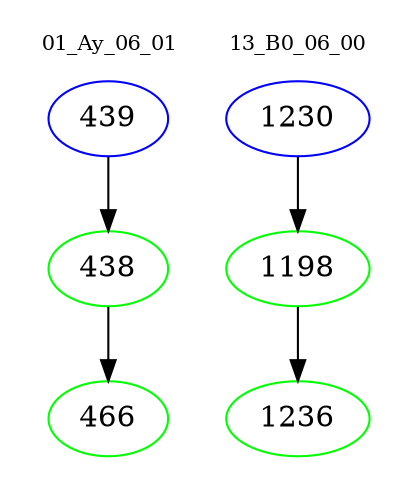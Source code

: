 digraph{
subgraph cluster_0 {
color = white
label = "01_Ay_06_01";
fontsize=10;
T0_439 [label="439", color="blue"]
T0_439 -> T0_438 [color="black"]
T0_438 [label="438", color="green"]
T0_438 -> T0_466 [color="black"]
T0_466 [label="466", color="green"]
}
subgraph cluster_1 {
color = white
label = "13_B0_06_00";
fontsize=10;
T1_1230 [label="1230", color="blue"]
T1_1230 -> T1_1198 [color="black"]
T1_1198 [label="1198", color="green"]
T1_1198 -> T1_1236 [color="black"]
T1_1236 [label="1236", color="green"]
}
}
